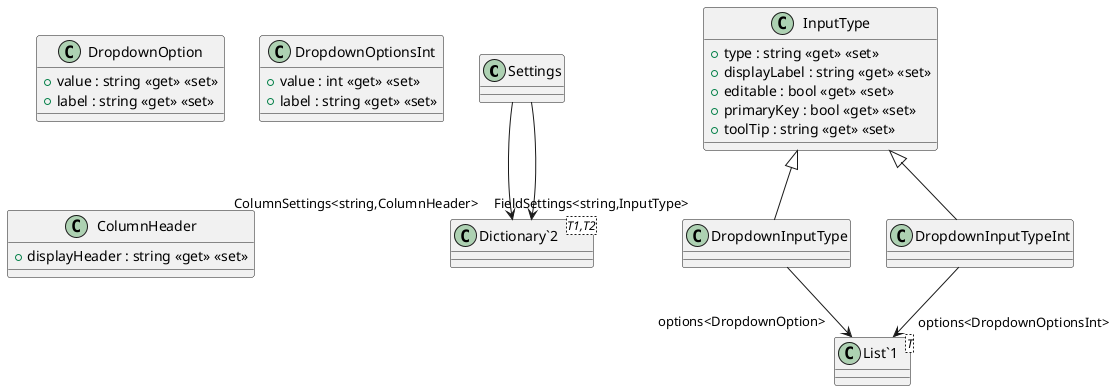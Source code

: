 @startuml
class Settings {
}
class InputType {
    + type : string <<get>> <<set>>
    + displayLabel : string <<get>> <<set>>
    + editable : bool <<get>> <<set>>
    + primaryKey : bool <<get>> <<set>>
    + toolTip : string <<get>> <<set>>
}
class DropdownInputType {
}
class DropdownInputTypeInt {
}
class DropdownOption {
    + value : string <<get>> <<set>>
    + label : string <<get>> <<set>>
}
class DropdownOptionsInt {
    + value : int <<get>> <<set>>
    + label : string <<get>> <<set>>
}
class ColumnHeader {
    + displayHeader : string <<get>> <<set>>
}
class "Dictionary`2"<T1,T2> {
}
class "List`1"<T> {
}
Settings --> "ColumnSettings<string,ColumnHeader>" "Dictionary`2"
Settings --> "FieldSettings<string,InputType>" "Dictionary`2"
InputType <|-- DropdownInputType
DropdownInputType --> "options<DropdownOption>" "List`1"
InputType <|-- DropdownInputTypeInt
DropdownInputTypeInt --> "options<DropdownOptionsInt>" "List`1"
@enduml
